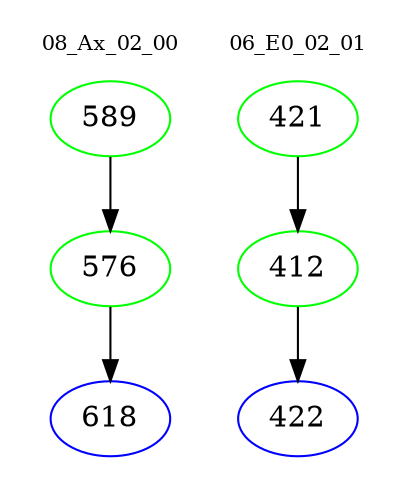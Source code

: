 digraph{
subgraph cluster_0 {
color = white
label = "08_Ax_02_00";
fontsize=10;
T0_589 [label="589", color="green"]
T0_589 -> T0_576 [color="black"]
T0_576 [label="576", color="green"]
T0_576 -> T0_618 [color="black"]
T0_618 [label="618", color="blue"]
}
subgraph cluster_1 {
color = white
label = "06_E0_02_01";
fontsize=10;
T1_421 [label="421", color="green"]
T1_421 -> T1_412 [color="black"]
T1_412 [label="412", color="green"]
T1_412 -> T1_422 [color="black"]
T1_422 [label="422", color="blue"]
}
}
